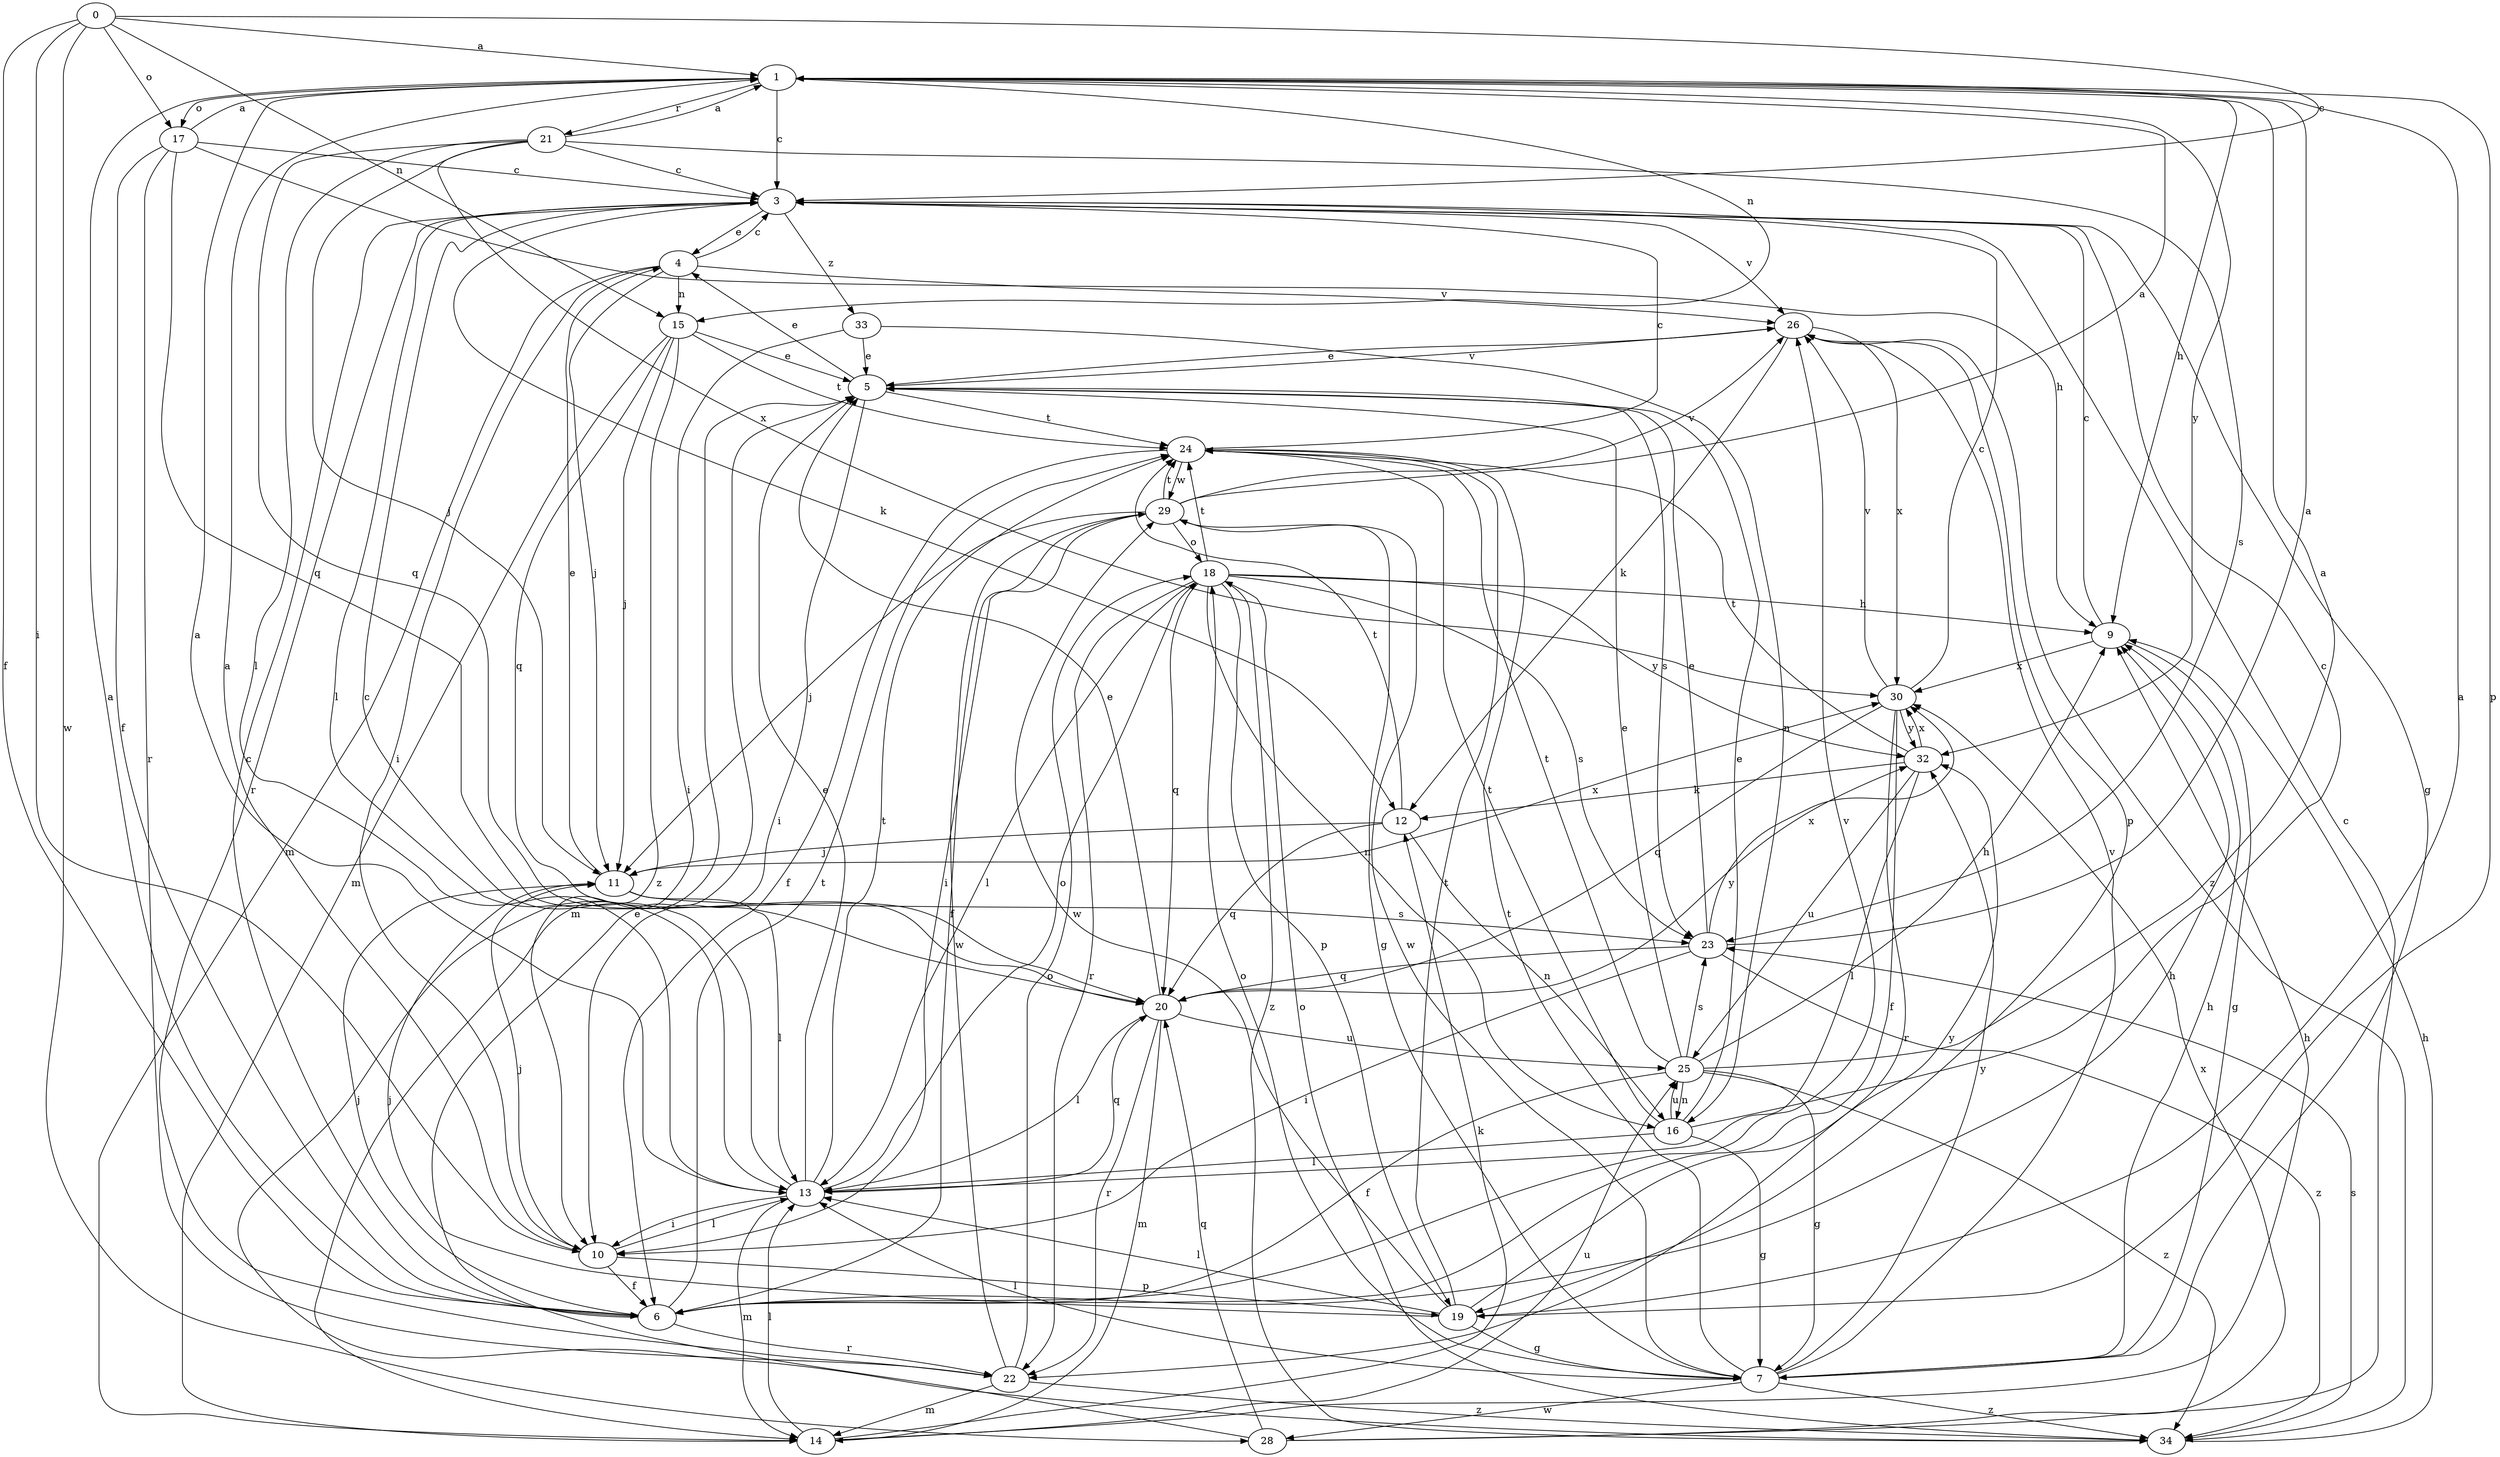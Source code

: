 strict digraph  {
0;
1;
3;
4;
5;
6;
7;
9;
10;
11;
12;
13;
14;
15;
16;
17;
18;
19;
20;
21;
22;
23;
24;
25;
26;
28;
29;
30;
32;
33;
34;
0 -> 1  [label=a];
0 -> 3  [label=c];
0 -> 6  [label=f];
0 -> 10  [label=i];
0 -> 15  [label=n];
0 -> 17  [label=o];
0 -> 28  [label=w];
1 -> 3  [label=c];
1 -> 9  [label=h];
1 -> 15  [label=n];
1 -> 17  [label=o];
1 -> 19  [label=p];
1 -> 21  [label=r];
1 -> 32  [label=y];
3 -> 4  [label=e];
3 -> 7  [label=g];
3 -> 12  [label=k];
3 -> 13  [label=l];
3 -> 22  [label=r];
3 -> 26  [label=v];
3 -> 33  [label=z];
4 -> 3  [label=c];
4 -> 10  [label=i];
4 -> 11  [label=j];
4 -> 14  [label=m];
4 -> 15  [label=n];
4 -> 26  [label=v];
5 -> 4  [label=e];
5 -> 10  [label=i];
5 -> 14  [label=m];
5 -> 23  [label=s];
5 -> 24  [label=t];
5 -> 26  [label=v];
6 -> 1  [label=a];
6 -> 3  [label=c];
6 -> 9  [label=h];
6 -> 11  [label=j];
6 -> 22  [label=r];
6 -> 24  [label=t];
6 -> 26  [label=v];
7 -> 9  [label=h];
7 -> 13  [label=l];
7 -> 18  [label=o];
7 -> 24  [label=t];
7 -> 26  [label=v];
7 -> 28  [label=w];
7 -> 29  [label=w];
7 -> 32  [label=y];
7 -> 34  [label=z];
9 -> 3  [label=c];
9 -> 7  [label=g];
9 -> 30  [label=x];
10 -> 1  [label=a];
10 -> 6  [label=f];
10 -> 11  [label=j];
10 -> 13  [label=l];
10 -> 19  [label=p];
11 -> 4  [label=e];
11 -> 13  [label=l];
11 -> 23  [label=s];
11 -> 30  [label=x];
12 -> 11  [label=j];
12 -> 16  [label=n];
12 -> 20  [label=q];
12 -> 24  [label=t];
13 -> 1  [label=a];
13 -> 3  [label=c];
13 -> 5  [label=e];
13 -> 10  [label=i];
13 -> 14  [label=m];
13 -> 18  [label=o];
13 -> 20  [label=q];
13 -> 24  [label=t];
14 -> 9  [label=h];
14 -> 12  [label=k];
14 -> 13  [label=l];
14 -> 25  [label=u];
15 -> 5  [label=e];
15 -> 11  [label=j];
15 -> 14  [label=m];
15 -> 20  [label=q];
15 -> 24  [label=t];
15 -> 34  [label=z];
16 -> 3  [label=c];
16 -> 5  [label=e];
16 -> 7  [label=g];
16 -> 13  [label=l];
16 -> 24  [label=t];
16 -> 25  [label=u];
17 -> 1  [label=a];
17 -> 3  [label=c];
17 -> 6  [label=f];
17 -> 9  [label=h];
17 -> 20  [label=q];
17 -> 22  [label=r];
18 -> 9  [label=h];
18 -> 13  [label=l];
18 -> 16  [label=n];
18 -> 19  [label=p];
18 -> 20  [label=q];
18 -> 22  [label=r];
18 -> 23  [label=s];
18 -> 24  [label=t];
18 -> 32  [label=y];
18 -> 34  [label=z];
19 -> 1  [label=a];
19 -> 7  [label=g];
19 -> 11  [label=j];
19 -> 13  [label=l];
19 -> 24  [label=t];
19 -> 29  [label=w];
19 -> 32  [label=y];
20 -> 5  [label=e];
20 -> 13  [label=l];
20 -> 14  [label=m];
20 -> 22  [label=r];
20 -> 25  [label=u];
20 -> 32  [label=y];
21 -> 1  [label=a];
21 -> 3  [label=c];
21 -> 11  [label=j];
21 -> 13  [label=l];
21 -> 20  [label=q];
21 -> 23  [label=s];
21 -> 30  [label=x];
22 -> 14  [label=m];
22 -> 18  [label=o];
22 -> 29  [label=w];
22 -> 34  [label=z];
23 -> 1  [label=a];
23 -> 5  [label=e];
23 -> 10  [label=i];
23 -> 20  [label=q];
23 -> 30  [label=x];
23 -> 34  [label=z];
24 -> 3  [label=c];
24 -> 6  [label=f];
24 -> 29  [label=w];
25 -> 1  [label=a];
25 -> 5  [label=e];
25 -> 6  [label=f];
25 -> 7  [label=g];
25 -> 9  [label=h];
25 -> 16  [label=n];
25 -> 23  [label=s];
25 -> 24  [label=t];
25 -> 34  [label=z];
26 -> 5  [label=e];
26 -> 12  [label=k];
26 -> 19  [label=p];
26 -> 30  [label=x];
26 -> 34  [label=z];
28 -> 3  [label=c];
28 -> 5  [label=e];
28 -> 20  [label=q];
28 -> 30  [label=x];
29 -> 1  [label=a];
29 -> 6  [label=f];
29 -> 7  [label=g];
29 -> 10  [label=i];
29 -> 11  [label=j];
29 -> 18  [label=o];
29 -> 24  [label=t];
29 -> 26  [label=v];
30 -> 3  [label=c];
30 -> 6  [label=f];
30 -> 20  [label=q];
30 -> 22  [label=r];
30 -> 26  [label=v];
30 -> 32  [label=y];
32 -> 12  [label=k];
32 -> 13  [label=l];
32 -> 24  [label=t];
32 -> 25  [label=u];
32 -> 30  [label=x];
33 -> 5  [label=e];
33 -> 10  [label=i];
33 -> 16  [label=n];
34 -> 9  [label=h];
34 -> 18  [label=o];
34 -> 23  [label=s];
}
